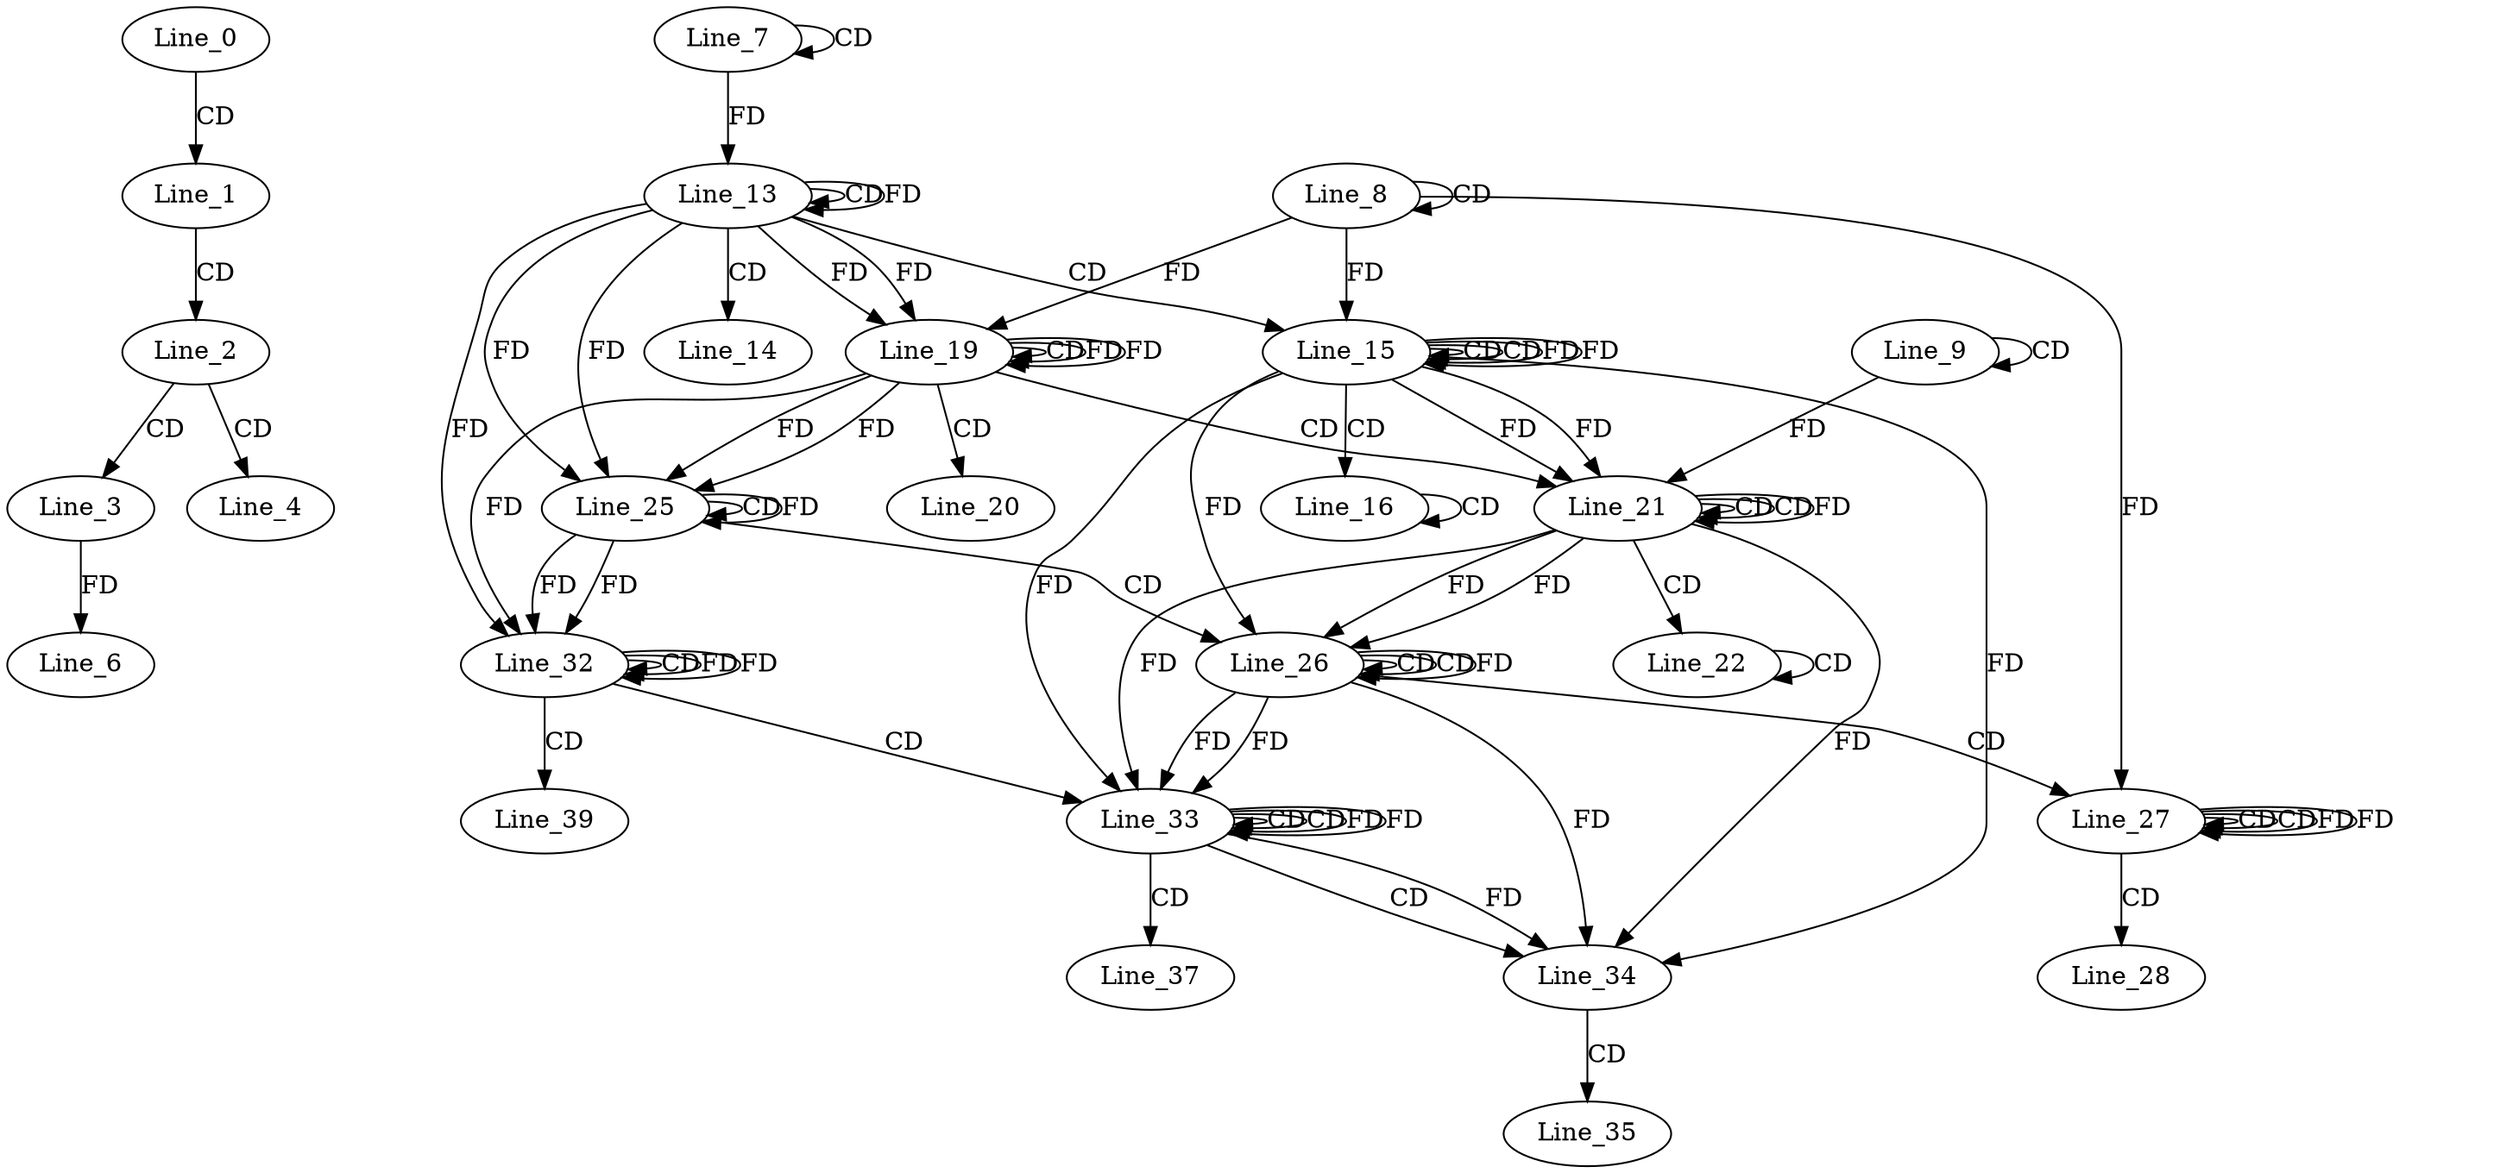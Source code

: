 digraph G {
  Line_0;
  Line_1;
  Line_2;
  Line_3;
  Line_4;
  Line_6;
  Line_7;
  Line_7;
  Line_8;
  Line_8;
  Line_9;
  Line_9;
  Line_13;
  Line_13;
  Line_13;
  Line_14;
  Line_14;
  Line_15;
  Line_15;
  Line_15;
  Line_16;
  Line_16;
  Line_19;
  Line_19;
  Line_19;
  Line_20;
  Line_20;
  Line_21;
  Line_21;
  Line_21;
  Line_22;
  Line_22;
  Line_25;
  Line_25;
  Line_25;
  Line_26;
  Line_26;
  Line_26;
  Line_27;
  Line_27;
  Line_27;
  Line_28;
  Line_32;
  Line_32;
  Line_32;
  Line_33;
  Line_33;
  Line_33;
  Line_34;
  Line_35;
  Line_37;
  Line_39;
  Line_0 -> Line_1 [ label="CD" ];
  Line_1 -> Line_2 [ label="CD" ];
  Line_2 -> Line_3 [ label="CD" ];
  Line_2 -> Line_4 [ label="CD" ];
  Line_3 -> Line_6 [ label="FD" ];
  Line_7 -> Line_7 [ label="CD" ];
  Line_8 -> Line_8 [ label="CD" ];
  Line_9 -> Line_9 [ label="CD" ];
  Line_7 -> Line_13 [ label="FD" ];
  Line_13 -> Line_13 [ label="CD" ];
  Line_13 -> Line_13 [ label="FD" ];
  Line_13 -> Line_14 [ label="CD" ];
  Line_13 -> Line_15 [ label="CD" ];
  Line_15 -> Line_15 [ label="CD" ];
  Line_8 -> Line_15 [ label="FD" ];
  Line_15 -> Line_15 [ label="CD" ];
  Line_15 -> Line_15 [ label="FD" ];
  Line_15 -> Line_16 [ label="CD" ];
  Line_16 -> Line_16 [ label="CD" ];
  Line_13 -> Line_19 [ label="FD" ];
  Line_8 -> Line_19 [ label="FD" ];
  Line_19 -> Line_19 [ label="CD" ];
  Line_19 -> Line_19 [ label="FD" ];
  Line_13 -> Line_19 [ label="FD" ];
  Line_19 -> Line_20 [ label="CD" ];
  Line_19 -> Line_21 [ label="CD" ];
  Line_21 -> Line_21 [ label="CD" ];
  Line_15 -> Line_21 [ label="FD" ];
  Line_9 -> Line_21 [ label="FD" ];
  Line_21 -> Line_21 [ label="CD" ];
  Line_21 -> Line_21 [ label="FD" ];
  Line_15 -> Line_21 [ label="FD" ];
  Line_21 -> Line_22 [ label="CD" ];
  Line_22 -> Line_22 [ label="CD" ];
  Line_19 -> Line_25 [ label="FD" ];
  Line_13 -> Line_25 [ label="FD" ];
  Line_25 -> Line_25 [ label="CD" ];
  Line_25 -> Line_25 [ label="FD" ];
  Line_19 -> Line_25 [ label="FD" ];
  Line_13 -> Line_25 [ label="FD" ];
  Line_25 -> Line_26 [ label="CD" ];
  Line_26 -> Line_26 [ label="CD" ];
  Line_21 -> Line_26 [ label="FD" ];
  Line_26 -> Line_26 [ label="CD" ];
  Line_26 -> Line_26 [ label="FD" ];
  Line_21 -> Line_26 [ label="FD" ];
  Line_15 -> Line_26 [ label="FD" ];
  Line_26 -> Line_27 [ label="CD" ];
  Line_27 -> Line_27 [ label="CD" ];
  Line_8 -> Line_27 [ label="FD" ];
  Line_27 -> Line_27 [ label="CD" ];
  Line_27 -> Line_27 [ label="FD" ];
  Line_27 -> Line_28 [ label="CD" ];
  Line_25 -> Line_32 [ label="FD" ];
  Line_32 -> Line_32 [ label="CD" ];
  Line_32 -> Line_32 [ label="FD" ];
  Line_25 -> Line_32 [ label="FD" ];
  Line_19 -> Line_32 [ label="FD" ];
  Line_13 -> Line_32 [ label="FD" ];
  Line_32 -> Line_33 [ label="CD" ];
  Line_33 -> Line_33 [ label="CD" ];
  Line_26 -> Line_33 [ label="FD" ];
  Line_33 -> Line_33 [ label="CD" ];
  Line_33 -> Line_33 [ label="FD" ];
  Line_26 -> Line_33 [ label="FD" ];
  Line_21 -> Line_33 [ label="FD" ];
  Line_15 -> Line_33 [ label="FD" ];
  Line_33 -> Line_34 [ label="CD" ];
  Line_33 -> Line_34 [ label="FD" ];
  Line_26 -> Line_34 [ label="FD" ];
  Line_21 -> Line_34 [ label="FD" ];
  Line_15 -> Line_34 [ label="FD" ];
  Line_34 -> Line_35 [ label="CD" ];
  Line_33 -> Line_37 [ label="CD" ];
  Line_32 -> Line_39 [ label="CD" ];
  Line_15 -> Line_15 [ label="FD" ];
  Line_19 -> Line_19 [ label="FD" ];
  Line_27 -> Line_27 [ label="FD" ];
  Line_32 -> Line_32 [ label="FD" ];
  Line_33 -> Line_33 [ label="FD" ];
}

